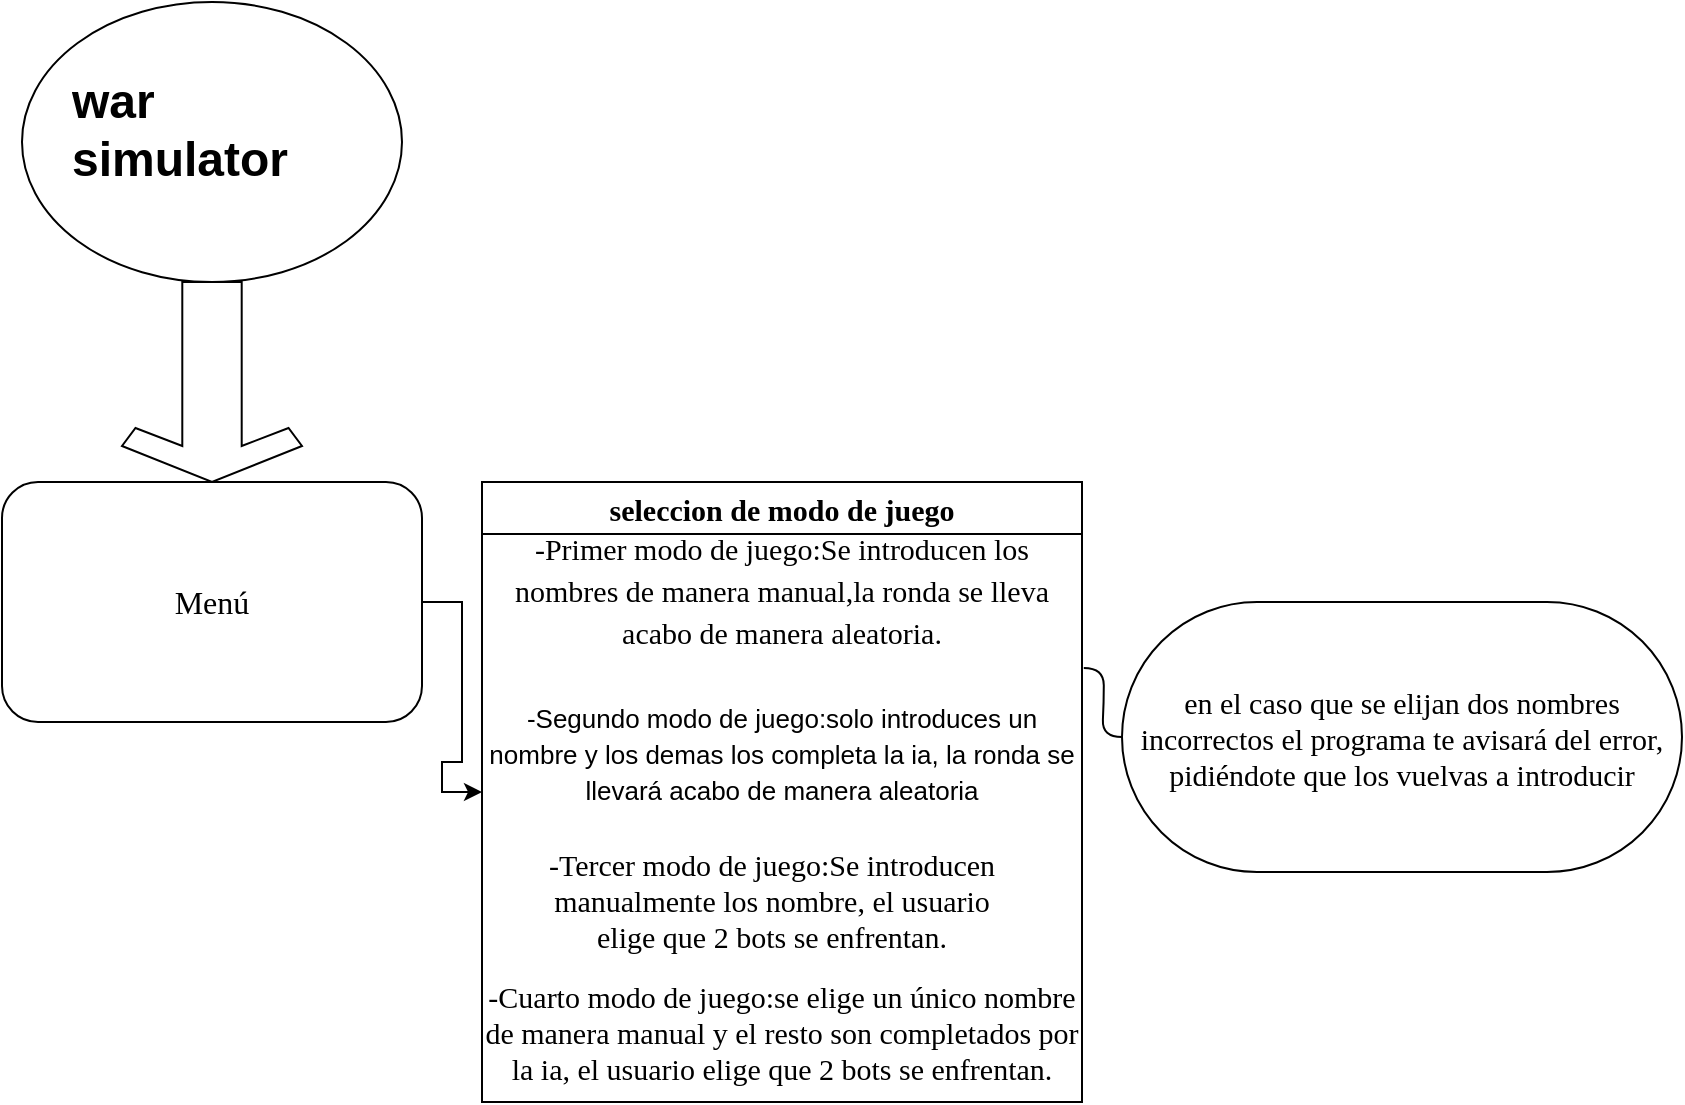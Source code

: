 <mxfile version="14.6.12" type="github">
  <diagram id="EyykRgJbTBzst2TbG_7H" name="Page-1">
    <mxGraphModel dx="1278" dy="580" grid="1" gridSize="10" guides="1" tooltips="1" connect="1" arrows="1" fold="1" page="1" pageScale="1" pageWidth="1169" pageHeight="827" math="0" shadow="0">
      <root>
        <mxCell id="0" />
        <mxCell id="1" parent="0" />
        <mxCell id="oetUtK0mM1qXIEH1qYYt-2" value="" style="ellipse;whiteSpace=wrap;html=1;" parent="1" vertex="1">
          <mxGeometry x="420" y="50" width="190" height="140" as="geometry" />
        </mxCell>
        <mxCell id="wmIor--7g2cavVn0_L6w-4" value="&lt;h1&gt;war simulator&lt;/h1&gt;" style="text;html=1;strokeColor=none;fillColor=none;spacing=5;spacingTop=-20;whiteSpace=wrap;overflow=hidden;rounded=0;" vertex="1" parent="1">
          <mxGeometry x="440" y="80" width="150" height="80" as="geometry" />
        </mxCell>
        <mxCell id="wmIor--7g2cavVn0_L6w-9" value="" style="html=1;shadow=0;dashed=0;align=center;verticalAlign=middle;shape=mxgraph.arrows2.sharpArrow2;dy1=0.67;dx1=18;dx2=18;dy3=0.15;dx3=27;notch=0;direction=south;" vertex="1" parent="1">
          <mxGeometry x="470" y="190" width="90" height="100" as="geometry" />
        </mxCell>
        <mxCell id="wmIor--7g2cavVn0_L6w-29" style="edgeStyle=orthogonalEdgeStyle;rounded=0;orthogonalLoop=1;jettySize=auto;html=1;" edge="1" parent="1" source="wmIor--7g2cavVn0_L6w-25" target="wmIor--7g2cavVn0_L6w-30">
          <mxGeometry relative="1" as="geometry">
            <mxPoint x="680" y="350" as="targetPoint" />
          </mxGeometry>
        </mxCell>
        <mxCell id="wmIor--7g2cavVn0_L6w-25" value="&lt;font face=&quot;Times New Roman&quot; size=&quot;3&quot;&gt;Menú&lt;/font&gt;" style="rounded=1;whiteSpace=wrap;html=1;" vertex="1" parent="1">
          <mxGeometry x="410" y="290" width="210" height="120" as="geometry" />
        </mxCell>
        <mxCell id="wmIor--7g2cavVn0_L6w-30" value="seleccion de modo de juego" style="swimlane;fontStyle=1;childLayout=stackLayout;horizontal=1;startSize=26;horizontalStack=0;resizeParent=1;resizeParentMax=0;resizeLast=0;collapsible=1;marginBottom=0;fontFamily=Georgia;fontSize=15;" vertex="1" parent="1">
          <mxGeometry x="650" y="290" width="300" height="310" as="geometry" />
        </mxCell>
        <mxCell id="wmIor--7g2cavVn0_L6w-36" value="&lt;h3&gt;&lt;span style=&quot;font-size: 15px ; font-weight: normal&quot;&gt;&lt;font style=&quot;font-size: 15px&quot;&gt;-Primer modo de juego:Se introducen los nombres de manera manual,la ronda se lleva acabo de manera aleatoria.&lt;/font&gt;&lt;/span&gt;&lt;/h3&gt;&lt;div&gt;&lt;span style=&quot;font-weight: normal&quot;&gt;&lt;font style=&quot;font-size: 12px&quot;&gt;&lt;br&gt;&lt;/font&gt;&lt;/span&gt;&lt;/div&gt;" style="text;html=1;strokeColor=none;fillColor=none;align=center;verticalAlign=middle;whiteSpace=wrap;rounded=0;fontFamily=Georgia;fontSize=15;" vertex="1" parent="wmIor--7g2cavVn0_L6w-30">
          <mxGeometry y="26" width="300" height="74" as="geometry" />
        </mxCell>
        <mxCell id="wmIor--7g2cavVn0_L6w-38" value="&lt;font face=&quot;Helvetica&quot; style=&quot;font-size: 13px&quot;&gt;-Segundo modo de juego:solo introduces un nombre y los demas los completa la ia, la ronda se llevará acabo de manera aleatoria&lt;/font&gt;" style="text;html=1;strokeColor=none;fillColor=none;align=center;verticalAlign=middle;whiteSpace=wrap;rounded=0;fontFamily=Georgia;fontSize=15;" vertex="1" parent="wmIor--7g2cavVn0_L6w-30">
          <mxGeometry y="100" width="300" height="70" as="geometry" />
        </mxCell>
        <mxCell id="wmIor--7g2cavVn0_L6w-34" value="&lt;h3&gt;&lt;br&gt;&lt;/h3&gt;&lt;div&gt;&lt;br&gt;&lt;/div&gt;&lt;div&gt;&lt;br&gt;&lt;/div&gt;" style="text;html=1;align=center;verticalAlign=middle;resizable=0;points=[];autosize=1;strokeColor=none;" vertex="1" parent="wmIor--7g2cavVn0_L6w-30">
          <mxGeometry y="170" width="300" height="70" as="geometry" />
        </mxCell>
        <mxCell id="wmIor--7g2cavVn0_L6w-42" value="-Cuarto modo de juego:se elige un único nombre de manera manual y el resto son completados por la ia, el usuario elige que 2 bots se enfrentan." style="text;html=1;strokeColor=none;fillColor=none;align=center;verticalAlign=middle;whiteSpace=wrap;rounded=0;fontFamily=Georgia;fontSize=15;" vertex="1" parent="wmIor--7g2cavVn0_L6w-30">
          <mxGeometry y="240" width="300" height="70" as="geometry" />
        </mxCell>
        <mxCell id="wmIor--7g2cavVn0_L6w-48" value="&lt;br&gt;&lt;span&gt;-Tercer modo de juego:Se introducen manualmente los nombre, el usuario elige que 2 bots se enfrentan.&lt;/span&gt;" style="text;html=1;strokeColor=none;fillColor=none;align=center;verticalAlign=middle;whiteSpace=wrap;rounded=0;fontFamily=Georgia;fontSize=15;" vertex="1" parent="1">
          <mxGeometry x="670" y="450" width="250" height="80" as="geometry" />
        </mxCell>
        <mxCell id="wmIor--7g2cavVn0_L6w-49" value="en el caso que se elijan dos nombres incorrectos el programa te avisará del error, pidiéndote que los vuelvas a introducir" style="whiteSpace=wrap;html=1;rounded=1;arcSize=50;align=center;verticalAlign=middle;strokeWidth=1;autosize=1;spacing=4;treeFolding=1;treeMoving=1;newEdgeStyle={&quot;edgeStyle&quot;:&quot;entityRelationEdgeStyle&quot;,&quot;startArrow&quot;:&quot;none&quot;,&quot;endArrow&quot;:&quot;none&quot;,&quot;segment&quot;:10,&quot;curved&quot;:1};fontFamily=Georgia;fontSize=15;" vertex="1" parent="1">
          <mxGeometry x="970" y="350" width="280" height="135" as="geometry" />
        </mxCell>
        <mxCell id="wmIor--7g2cavVn0_L6w-50" value="" style="edgeStyle=entityRelationEdgeStyle;startArrow=none;endArrow=none;segment=10;curved=1;fontFamily=Georgia;fontSize=15;exitX=1.003;exitY=0.905;exitDx=0;exitDy=0;exitPerimeter=0;" edge="1" target="wmIor--7g2cavVn0_L6w-49" parent="1" source="wmIor--7g2cavVn0_L6w-36">
          <mxGeometry relative="1" as="geometry">
            <mxPoint x="750" y="400" as="sourcePoint" />
          </mxGeometry>
        </mxCell>
      </root>
    </mxGraphModel>
  </diagram>
</mxfile>
